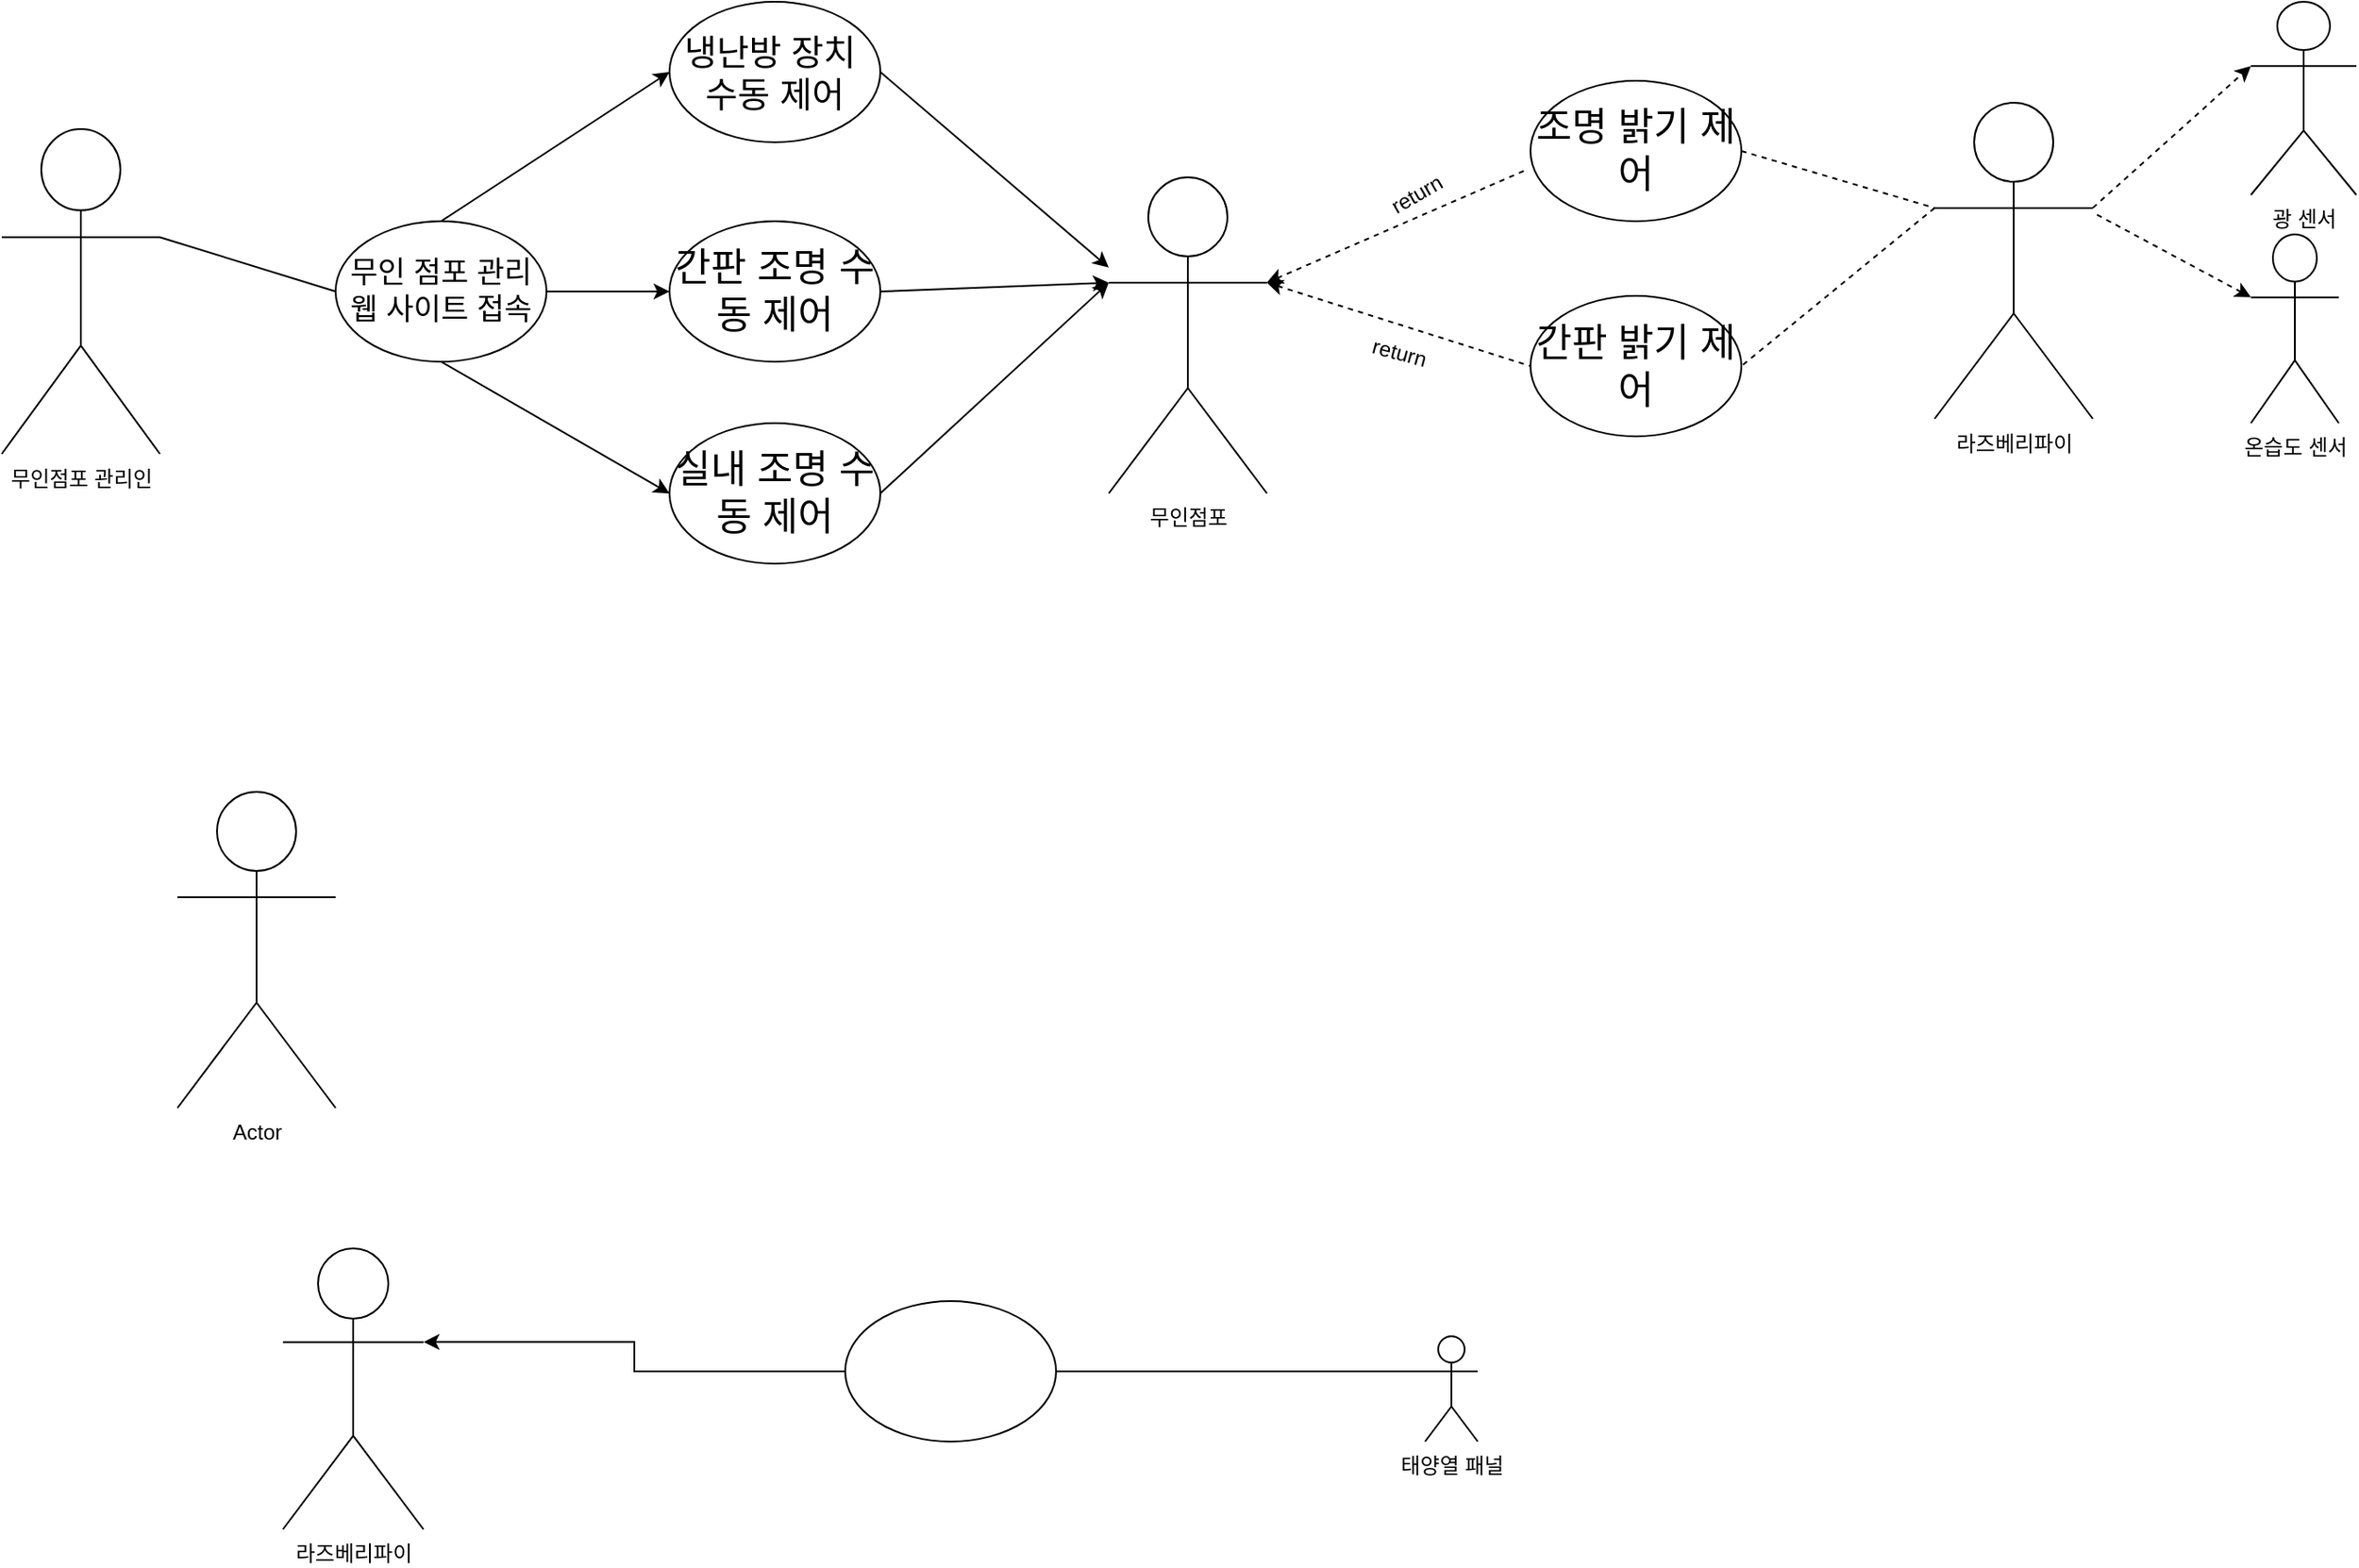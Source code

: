 <mxfile version="24.2.5" type="device">
  <diagram id="R2lEEEUBdFMjLlhIrx00" name="Page-1">
    <mxGraphModel dx="2849" dy="622" grid="1" gridSize="10" guides="1" tooltips="1" connect="1" arrows="1" fold="1" page="1" pageScale="1" pageWidth="1654" pageHeight="2336" background="#ffffff" math="0" shadow="0" extFonts="Permanent Marker^https://fonts.googleapis.com/css?family=Permanent+Marker">
      <root>
        <mxCell id="0" />
        <mxCell id="1" parent="0" />
        <mxCell id="qhMgUC9do1wyz4ied3wx-9" value="&lt;font style=&quot;font-size: 17px;&quot;&gt;무인 점포 관리 웹 사이트 접속&lt;/font&gt;" style="ellipse;whiteSpace=wrap;html=1;labelBackgroundColor=none;" vertex="1" parent="1">
          <mxGeometry x="160" y="265" width="120" height="80" as="geometry" />
        </mxCell>
        <mxCell id="qhMgUC9do1wyz4ied3wx-12" value="&lt;font style=&quot;font-size: 20px;&quot;&gt;냉난방 장치&amp;nbsp;&lt;/font&gt;&lt;div style=&quot;font-size: 20px;&quot;&gt;&lt;font style=&quot;font-size: 20px;&quot;&gt;수동 제어&lt;/font&gt;&lt;/div&gt;" style="ellipse;whiteSpace=wrap;html=1;labelBackgroundColor=none;" vertex="1" parent="1">
          <mxGeometry x="350" y="140" width="120" height="80" as="geometry" />
        </mxCell>
        <mxCell id="qhMgUC9do1wyz4ied3wx-14" value="&lt;font style=&quot;font-size: 22px;&quot;&gt;간판 조명 수동 제어&lt;/font&gt;" style="ellipse;whiteSpace=wrap;html=1;labelBackgroundColor=none;" vertex="1" parent="1">
          <mxGeometry x="350" y="265" width="120" height="80" as="geometry" />
        </mxCell>
        <mxCell id="qhMgUC9do1wyz4ied3wx-18" value="&lt;font style=&quot;font-size: 22px;&quot;&gt;실내 조명 수동 제어&lt;/font&gt;" style="ellipse;whiteSpace=wrap;html=1;labelBackgroundColor=none;" vertex="1" parent="1">
          <mxGeometry x="350" y="380" width="120" height="80" as="geometry" />
        </mxCell>
        <mxCell id="qhMgUC9do1wyz4ied3wx-32" value="&lt;font style=&quot;font-size: 22px;&quot;&gt;조명 밝기 제어&lt;/font&gt;" style="ellipse;whiteSpace=wrap;html=1;labelBackgroundColor=none;" vertex="1" parent="1">
          <mxGeometry x="840" y="185" width="120" height="80" as="geometry" />
        </mxCell>
        <mxCell id="qhMgUC9do1wyz4ied3wx-33" value="&lt;font style=&quot;font-size: 22px;&quot;&gt;간판 밝기 제어&lt;/font&gt;" style="ellipse;whiteSpace=wrap;html=1;labelBackgroundColor=none;" vertex="1" parent="1">
          <mxGeometry x="840" y="307.5" width="120" height="80" as="geometry" />
        </mxCell>
        <mxCell id="qhMgUC9do1wyz4ied3wx-42" value="무인점포 관리인" style="shape=umlActor;verticalLabelPosition=bottom;verticalAlign=top;html=1;outlineConnect=0;labelBackgroundColor=none;" vertex="1" parent="1">
          <mxGeometry x="-30" y="212.5" width="90" height="185" as="geometry" />
        </mxCell>
        <mxCell id="qhMgUC9do1wyz4ied3wx-58" value="" style="endArrow=classic;html=1;rounded=0;entryX=0;entryY=0.5;entryDx=0;entryDy=0;exitX=0.5;exitY=0;exitDx=0;exitDy=0;endFill=1;labelBackgroundColor=none;fontColor=default;" edge="1" parent="1" source="qhMgUC9do1wyz4ied3wx-9" target="qhMgUC9do1wyz4ied3wx-12">
          <mxGeometry width="50" height="50" relative="1" as="geometry">
            <mxPoint x="310" y="190" as="sourcePoint" />
            <mxPoint x="360" y="140" as="targetPoint" />
            <Array as="points" />
          </mxGeometry>
        </mxCell>
        <mxCell id="qhMgUC9do1wyz4ied3wx-61" value="" style="endArrow=none;html=1;rounded=0;entryX=0;entryY=0.5;entryDx=0;entryDy=0;exitX=1;exitY=0.333;exitDx=0;exitDy=0;exitPerimeter=0;labelBackgroundColor=none;fontColor=default;" edge="1" parent="1" source="qhMgUC9do1wyz4ied3wx-42" target="qhMgUC9do1wyz4ied3wx-9">
          <mxGeometry width="50" height="50" relative="1" as="geometry">
            <mxPoint x="80" y="275" as="sourcePoint" />
            <mxPoint x="130" y="225" as="targetPoint" />
          </mxGeometry>
        </mxCell>
        <mxCell id="qhMgUC9do1wyz4ied3wx-65" value="" style="endArrow=classic;html=1;rounded=0;exitX=1;exitY=0.5;exitDx=0;exitDy=0;endFill=1;labelBackgroundColor=none;fontColor=default;" edge="1" parent="1" source="qhMgUC9do1wyz4ied3wx-12" target="qhMgUC9do1wyz4ied3wx-99">
          <mxGeometry width="50" height="50" relative="1" as="geometry">
            <mxPoint x="570" y="105" as="sourcePoint" />
            <mxPoint x="610" y="275" as="targetPoint" />
            <Array as="points" />
          </mxGeometry>
        </mxCell>
        <mxCell id="qhMgUC9do1wyz4ied3wx-67" value="광 센서" style="shape=umlActor;verticalLabelPosition=bottom;verticalAlign=top;html=1;outlineConnect=0;labelBackgroundColor=none;" vertex="1" parent="1">
          <mxGeometry x="1250" y="140" width="60" height="110" as="geometry" />
        </mxCell>
        <mxCell id="qhMgUC9do1wyz4ied3wx-68" value="온습도 센서" style="shape=umlActor;verticalLabelPosition=bottom;verticalAlign=top;html=1;outlineConnect=0;labelBackgroundColor=none;" vertex="1" parent="1">
          <mxGeometry x="1250" y="272.5" width="50" height="107.5" as="geometry" />
        </mxCell>
        <mxCell id="qhMgUC9do1wyz4ied3wx-76" value="" style="endArrow=classic;html=1;rounded=0;entryX=0;entryY=0.5;entryDx=0;entryDy=0;exitX=1;exitY=0.5;exitDx=0;exitDy=0;endFill=1;labelBackgroundColor=none;fontColor=default;" edge="1" parent="1" source="qhMgUC9do1wyz4ied3wx-9" target="qhMgUC9do1wyz4ied3wx-14">
          <mxGeometry width="50" height="50" relative="1" as="geometry">
            <mxPoint x="310" y="345" as="sourcePoint" />
            <mxPoint x="360" y="295" as="targetPoint" />
          </mxGeometry>
        </mxCell>
        <mxCell id="qhMgUC9do1wyz4ied3wx-77" value="" style="endArrow=classic;html=1;rounded=0;entryX=0;entryY=0.5;entryDx=0;entryDy=0;exitX=0.5;exitY=1;exitDx=0;exitDy=0;endFill=1;labelBackgroundColor=none;fontColor=default;" edge="1" parent="1" source="qhMgUC9do1wyz4ied3wx-9" target="qhMgUC9do1wyz4ied3wx-18">
          <mxGeometry width="50" height="50" relative="1" as="geometry">
            <mxPoint x="240" y="445" as="sourcePoint" />
            <mxPoint x="370" y="370" as="targetPoint" />
            <Array as="points" />
          </mxGeometry>
        </mxCell>
        <mxCell id="qhMgUC9do1wyz4ied3wx-78" value="" style="endArrow=classic;html=1;rounded=0;exitX=1;exitY=0.5;exitDx=0;exitDy=0;endFill=1;labelBackgroundColor=none;fontColor=default;" edge="1" parent="1" source="qhMgUC9do1wyz4ied3wx-18">
          <mxGeometry width="50" height="50" relative="1" as="geometry">
            <mxPoint x="600" y="440" as="sourcePoint" />
            <mxPoint x="600" y="300" as="targetPoint" />
            <Array as="points" />
          </mxGeometry>
        </mxCell>
        <mxCell id="qhMgUC9do1wyz4ied3wx-79" value="" style="endArrow=classic;html=1;rounded=0;exitX=1;exitY=0.5;exitDx=0;exitDy=0;endFill=1;labelBackgroundColor=none;fontColor=default;" edge="1" parent="1" source="qhMgUC9do1wyz4ied3wx-14">
          <mxGeometry width="50" height="50" relative="1" as="geometry">
            <mxPoint x="540" y="265" as="sourcePoint" />
            <mxPoint x="600" y="300" as="targetPoint" />
          </mxGeometry>
        </mxCell>
        <mxCell id="qhMgUC9do1wyz4ied3wx-80" value="" style="endArrow=none;html=1;rounded=0;exitX=1;exitY=0.333;exitDx=0;exitDy=0;entryX=-0.027;entryY=0.639;entryDx=0;entryDy=0;entryPerimeter=0;endFill=0;startArrow=classic;startFill=1;dashed=1;exitPerimeter=0;labelBackgroundColor=none;fontColor=default;" edge="1" parent="1" source="qhMgUC9do1wyz4ied3wx-99" target="qhMgUC9do1wyz4ied3wx-32">
          <mxGeometry width="50" height="50" relative="1" as="geometry">
            <mxPoint x="750" y="295" as="sourcePoint" />
            <mxPoint x="910" y="230" as="targetPoint" />
          </mxGeometry>
        </mxCell>
        <mxCell id="qhMgUC9do1wyz4ied3wx-81" value="" style="endArrow=none;html=1;rounded=0;exitX=1;exitY=0.333;exitDx=0;exitDy=0;entryX=0;entryY=0.5;entryDx=0;entryDy=0;startArrow=classic;startFill=1;dashed=1;exitPerimeter=0;endFill=0;labelBackgroundColor=none;fontColor=default;" edge="1" parent="1" source="qhMgUC9do1wyz4ied3wx-99" target="qhMgUC9do1wyz4ied3wx-33">
          <mxGeometry width="50" height="50" relative="1" as="geometry">
            <mxPoint x="750" y="295" as="sourcePoint" />
            <mxPoint x="947" y="307.5" as="targetPoint" />
          </mxGeometry>
        </mxCell>
        <mxCell id="qhMgUC9do1wyz4ied3wx-85" value="" style="endArrow=none;html=1;rounded=0;entryX=0;entryY=0.333;entryDx=0;entryDy=0;exitX=1;exitY=0.5;exitDx=0;exitDy=0;dashed=1;entryPerimeter=0;labelBackgroundColor=none;fontColor=default;" edge="1" parent="1" source="qhMgUC9do1wyz4ied3wx-32" target="qhMgUC9do1wyz4ied3wx-109">
          <mxGeometry width="50" height="50" relative="1" as="geometry">
            <mxPoint x="990" y="202.5" as="sourcePoint" />
            <mxPoint x="1060" y="295" as="targetPoint" />
          </mxGeometry>
        </mxCell>
        <mxCell id="qhMgUC9do1wyz4ied3wx-86" value="" style="endArrow=none;html=1;rounded=0;entryX=1;entryY=0.5;entryDx=0;entryDy=0;exitX=0;exitY=0.333;exitDx=0;exitDy=0;dashed=1;exitPerimeter=0;labelBackgroundColor=none;fontColor=default;" edge="1" parent="1" source="qhMgUC9do1wyz4ied3wx-109" target="qhMgUC9do1wyz4ied3wx-33">
          <mxGeometry width="50" height="50" relative="1" as="geometry">
            <mxPoint x="1060" y="295" as="sourcePoint" />
            <mxPoint x="1040" y="440" as="targetPoint" />
          </mxGeometry>
        </mxCell>
        <mxCell id="qhMgUC9do1wyz4ied3wx-88" value="" style="endArrow=classic;html=1;rounded=0;entryX=0;entryY=0.333;entryDx=0;entryDy=0;exitX=1;exitY=0.333;exitDx=0;exitDy=0;entryPerimeter=0;dashed=1;endFill=1;exitPerimeter=0;labelBackgroundColor=none;fontColor=default;" edge="1" parent="1" source="qhMgUC9do1wyz4ied3wx-109" target="qhMgUC9do1wyz4ied3wx-67">
          <mxGeometry width="50" height="50" relative="1" as="geometry">
            <mxPoint x="1180" y="295" as="sourcePoint" />
            <mxPoint x="1050" y="325" as="targetPoint" />
          </mxGeometry>
        </mxCell>
        <mxCell id="qhMgUC9do1wyz4ied3wx-89" value="" style="endArrow=none;html=1;rounded=0;exitX=0;exitY=0.333;exitDx=0;exitDy=0;exitPerimeter=0;dashed=1;endFill=0;startArrow=classic;startFill=1;labelBackgroundColor=none;fontColor=default;" edge="1" parent="1" source="qhMgUC9do1wyz4ied3wx-68">
          <mxGeometry width="50" height="50" relative="1" as="geometry">
            <mxPoint x="1000" y="265" as="sourcePoint" />
            <mxPoint x="1160" y="260" as="targetPoint" />
          </mxGeometry>
        </mxCell>
        <mxCell id="qhMgUC9do1wyz4ied3wx-90" value="Actor" style="shape=umlActor;verticalLabelPosition=bottom;verticalAlign=top;html=1;outlineConnect=0;labelBackgroundColor=none;" vertex="1" parent="1">
          <mxGeometry x="70" y="590" width="90" height="180" as="geometry" />
        </mxCell>
        <mxCell id="qhMgUC9do1wyz4ied3wx-91" value="" style="ellipse;whiteSpace=wrap;html=1;labelBackgroundColor=none;" vertex="1" parent="1">
          <mxGeometry x="450" y="880" width="120" height="80" as="geometry" />
        </mxCell>
        <mxCell id="qhMgUC9do1wyz4ied3wx-92" value="라즈베리파이" style="shape=umlActor;verticalLabelPosition=bottom;verticalAlign=top;html=1;outlineConnect=0;labelBackgroundColor=none;" vertex="1" parent="1">
          <mxGeometry x="130" y="850" width="80" height="160" as="geometry" />
        </mxCell>
        <mxCell id="qhMgUC9do1wyz4ied3wx-96" style="rounded=0;orthogonalLoop=1;jettySize=auto;html=1;exitX=0;exitY=0.333;exitDx=0;exitDy=0;exitPerimeter=0;entryX=1;entryY=0.5;entryDx=0;entryDy=0;endArrow=none;endFill=0;labelBackgroundColor=none;fontColor=default;" edge="1" parent="1" source="qhMgUC9do1wyz4ied3wx-93" target="qhMgUC9do1wyz4ied3wx-91">
          <mxGeometry relative="1" as="geometry" />
        </mxCell>
        <mxCell id="qhMgUC9do1wyz4ied3wx-93" value="태양열 패널" style="shape=umlActor;verticalLabelPosition=bottom;verticalAlign=top;html=1;outlineConnect=0;labelBackgroundColor=none;" vertex="1" parent="1">
          <mxGeometry x="780" y="900" width="30" height="60" as="geometry" />
        </mxCell>
        <mxCell id="qhMgUC9do1wyz4ied3wx-97" style="edgeStyle=orthogonalEdgeStyle;rounded=0;orthogonalLoop=1;jettySize=auto;html=1;entryX=1;entryY=0.333;entryDx=0;entryDy=0;entryPerimeter=0;labelBackgroundColor=none;fontColor=default;" edge="1" parent="1" source="qhMgUC9do1wyz4ied3wx-91" target="qhMgUC9do1wyz4ied3wx-92">
          <mxGeometry relative="1" as="geometry" />
        </mxCell>
        <mxCell id="qhMgUC9do1wyz4ied3wx-99" value="무인점포" style="shape=umlActor;verticalLabelPosition=bottom;verticalAlign=top;html=1;outlineConnect=0;labelBackgroundColor=none;" vertex="1" parent="1">
          <mxGeometry x="600" y="240" width="90" height="180" as="geometry" />
        </mxCell>
        <mxCell id="qhMgUC9do1wyz4ied3wx-107" value="return" style="text;html=1;align=center;verticalAlign=middle;resizable=0;points=[];autosize=1;strokeColor=none;fillColor=none;rotation=15;labelBackgroundColor=none;" vertex="1" parent="1">
          <mxGeometry x="740" y="325" width="50" height="30" as="geometry" />
        </mxCell>
        <mxCell id="qhMgUC9do1wyz4ied3wx-108" value="return" style="text;html=1;align=center;verticalAlign=middle;resizable=0;points=[];autosize=1;strokeColor=none;fillColor=none;rotation=-30;labelBackgroundColor=none;" vertex="1" parent="1">
          <mxGeometry x="750" y="235" width="50" height="30" as="geometry" />
        </mxCell>
        <mxCell id="qhMgUC9do1wyz4ied3wx-109" value="라즈베리파이" style="shape=umlActor;verticalLabelPosition=bottom;verticalAlign=top;html=1;outlineConnect=0;labelBackgroundColor=none;" vertex="1" parent="1">
          <mxGeometry x="1070" y="197.5" width="90" height="180" as="geometry" />
        </mxCell>
      </root>
    </mxGraphModel>
  </diagram>
</mxfile>
